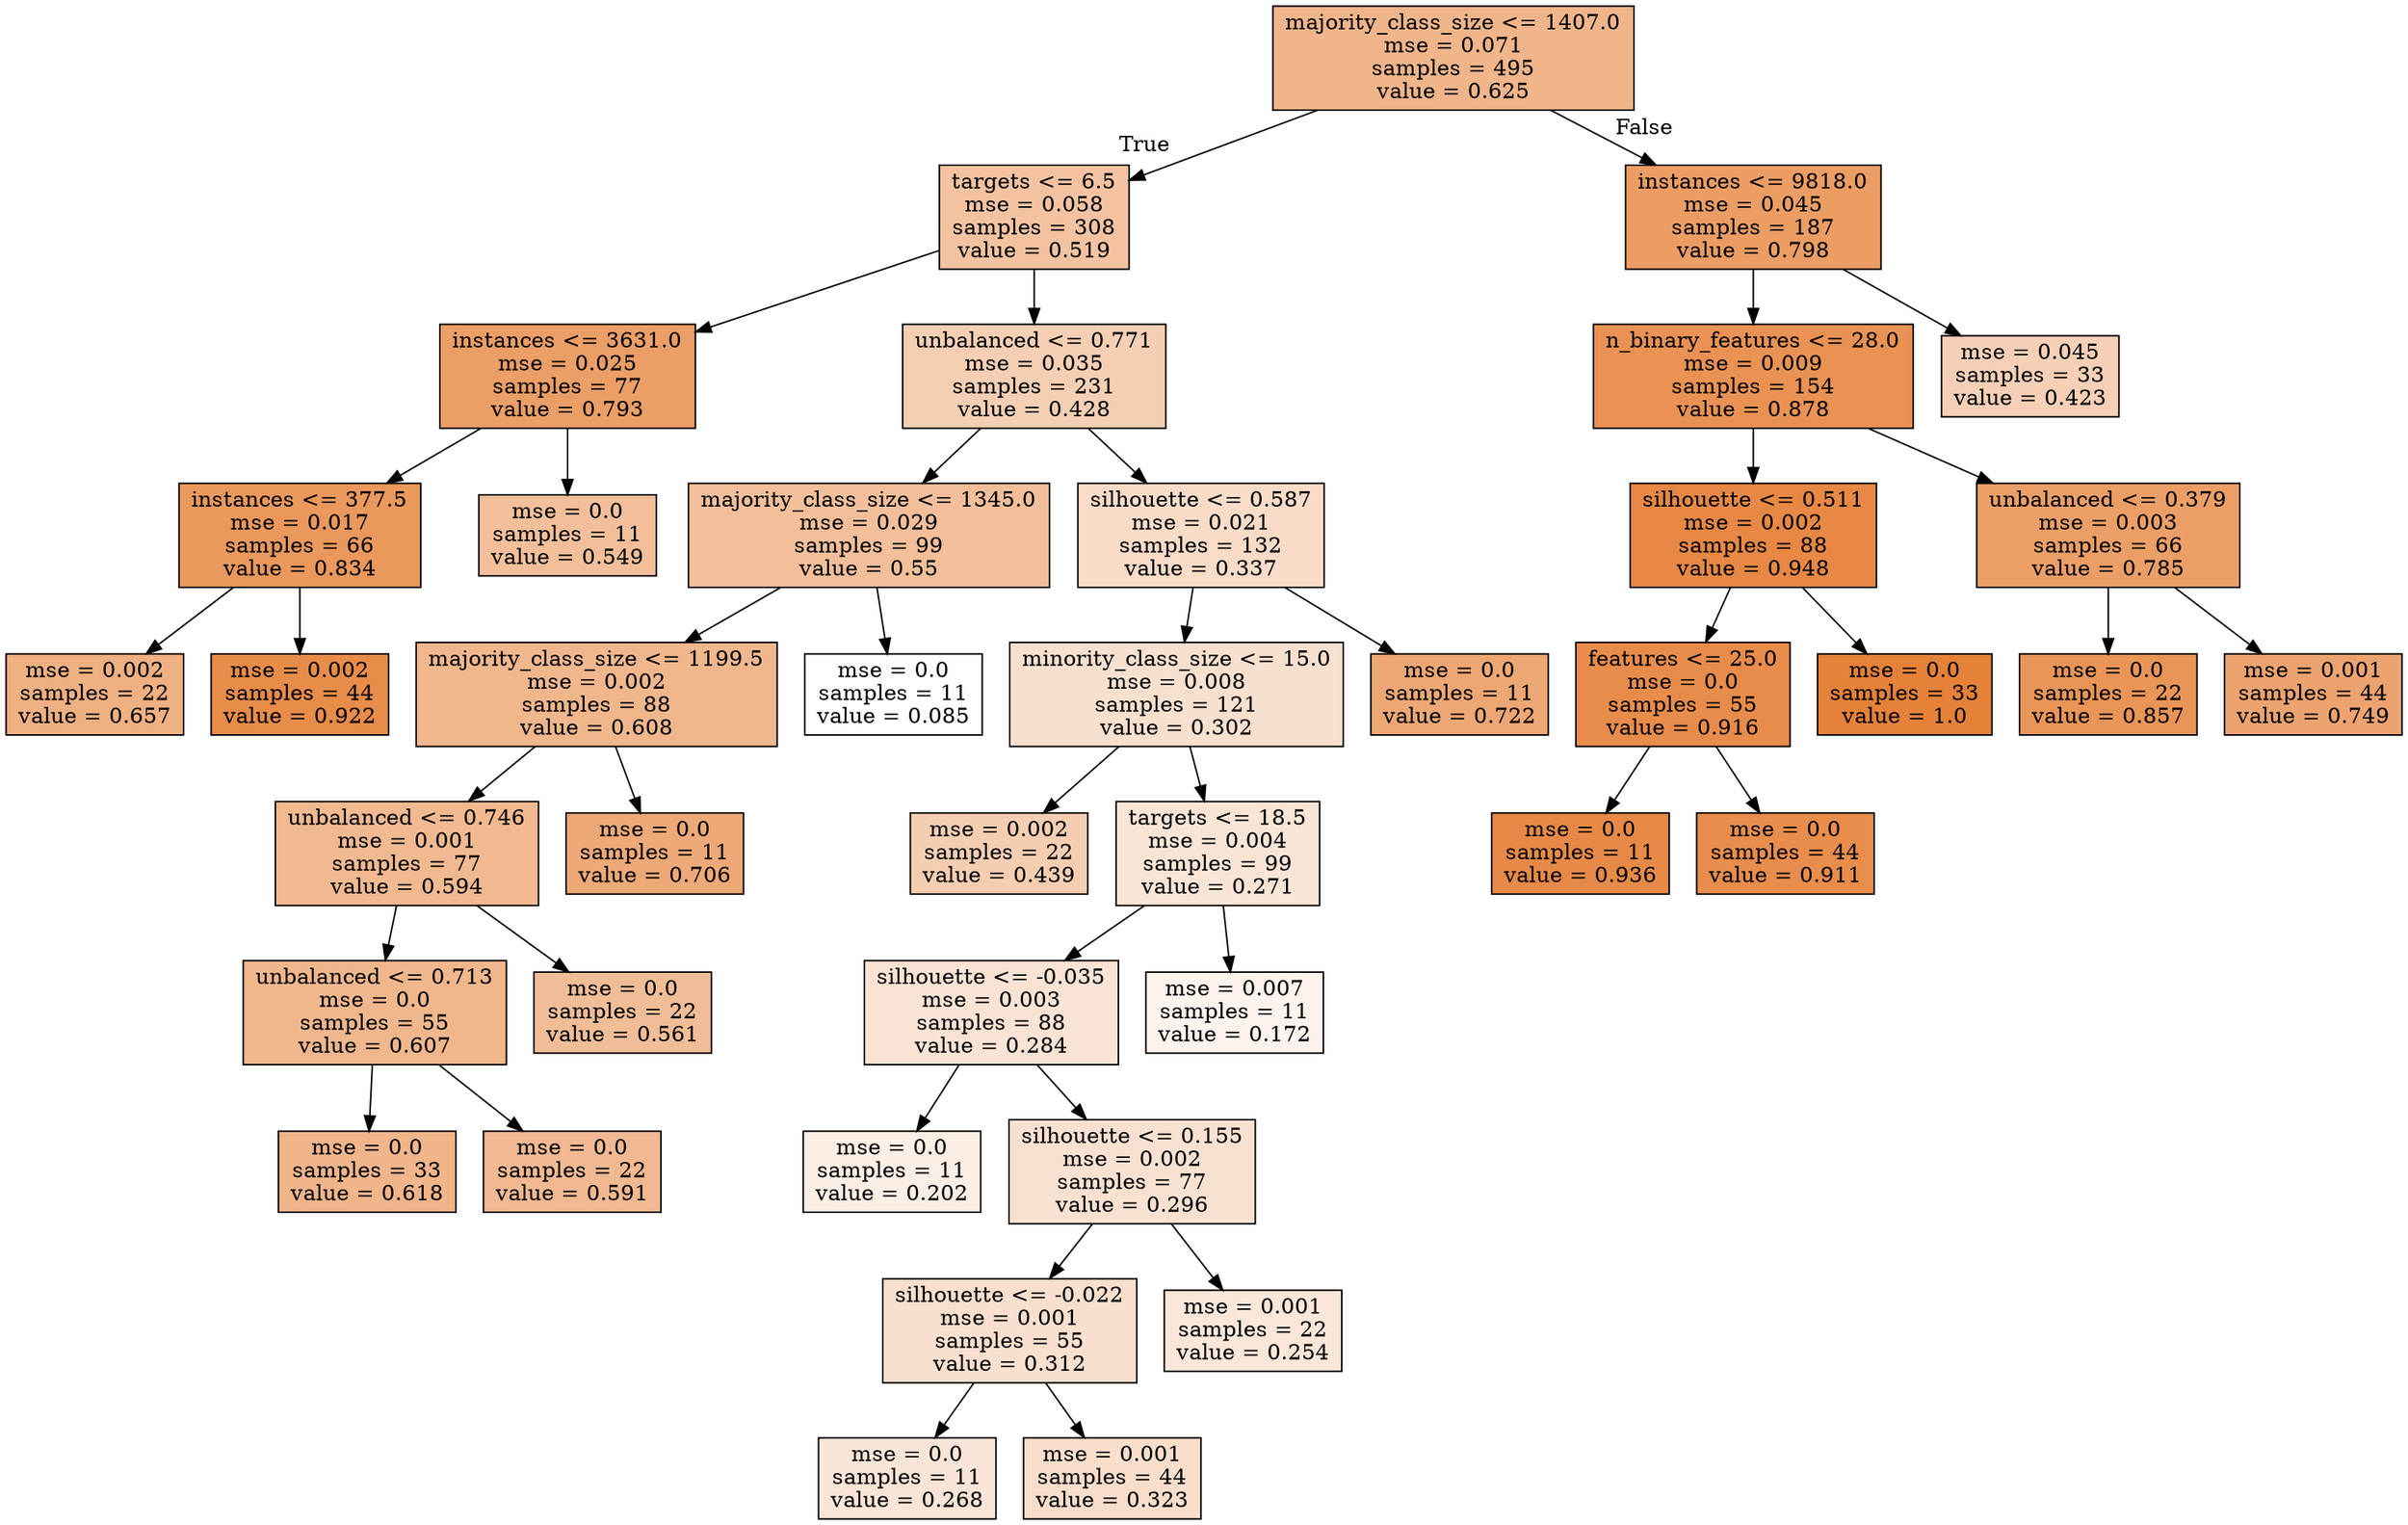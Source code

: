 digraph Tree {
node [shape=box, style="filled", color="black"] ;
0 [label="majority_class_size <= 1407.0\nmse = 0.071\nsamples = 495\nvalue = 0.625", fillcolor="#e5813996"] ;
1 [label="targets <= 6.5\nmse = 0.058\nsamples = 308\nvalue = 0.519", fillcolor="#e5813979"] ;
0 -> 1 [labeldistance=2.5, labelangle=45, headlabel="True"] ;
2 [label="instances <= 3631.0\nmse = 0.025\nsamples = 77\nvalue = 0.793", fillcolor="#e58139c5"] ;
1 -> 2 ;
3 [label="instances <= 377.5\nmse = 0.017\nsamples = 66\nvalue = 0.834", fillcolor="#e58139d1"] ;
2 -> 3 ;
4 [label="mse = 0.002\nsamples = 22\nvalue = 0.657", fillcolor="#e58139a0"] ;
3 -> 4 ;
5 [label="mse = 0.002\nsamples = 44\nvalue = 0.922", fillcolor="#e58139e9"] ;
3 -> 5 ;
6 [label="mse = 0.0\nsamples = 11\nvalue = 0.549", fillcolor="#e5813981"] ;
2 -> 6 ;
7 [label="unbalanced <= 0.771\nmse = 0.035\nsamples = 231\nvalue = 0.428", fillcolor="#e5813960"] ;
1 -> 7 ;
8 [label="majority_class_size <= 1345.0\nmse = 0.029\nsamples = 99\nvalue = 0.55", fillcolor="#e5813982"] ;
7 -> 8 ;
9 [label="majority_class_size <= 1199.5\nmse = 0.002\nsamples = 88\nvalue = 0.608", fillcolor="#e5813992"] ;
8 -> 9 ;
10 [label="unbalanced <= 0.746\nmse = 0.001\nsamples = 77\nvalue = 0.594", fillcolor="#e581398e"] ;
9 -> 10 ;
11 [label="unbalanced <= 0.713\nmse = 0.0\nsamples = 55\nvalue = 0.607", fillcolor="#e5813992"] ;
10 -> 11 ;
12 [label="mse = 0.0\nsamples = 33\nvalue = 0.618", fillcolor="#e5813995"] ;
11 -> 12 ;
13 [label="mse = 0.0\nsamples = 22\nvalue = 0.591", fillcolor="#e581398d"] ;
11 -> 13 ;
14 [label="mse = 0.0\nsamples = 22\nvalue = 0.561", fillcolor="#e5813985"] ;
10 -> 14 ;
15 [label="mse = 0.0\nsamples = 11\nvalue = 0.706", fillcolor="#e58139ad"] ;
9 -> 15 ;
16 [label="mse = 0.0\nsamples = 11\nvalue = 0.085", fillcolor="#e5813900"] ;
8 -> 16 ;
17 [label="silhouette <= 0.587\nmse = 0.021\nsamples = 132\nvalue = 0.337", fillcolor="#e5813946"] ;
7 -> 17 ;
18 [label="minority_class_size <= 15.0\nmse = 0.008\nsamples = 121\nvalue = 0.302", fillcolor="#e581393d"] ;
17 -> 18 ;
19 [label="mse = 0.002\nsamples = 22\nvalue = 0.439", fillcolor="#e5813963"] ;
18 -> 19 ;
20 [label="targets <= 18.5\nmse = 0.004\nsamples = 99\nvalue = 0.271", fillcolor="#e5813934"] ;
18 -> 20 ;
21 [label="silhouette <= -0.035\nmse = 0.003\nsamples = 88\nvalue = 0.284", fillcolor="#e5813937"] ;
20 -> 21 ;
22 [label="mse = 0.0\nsamples = 11\nvalue = 0.202", fillcolor="#e5813921"] ;
21 -> 22 ;
23 [label="silhouette <= 0.155\nmse = 0.002\nsamples = 77\nvalue = 0.296", fillcolor="#e581393b"] ;
21 -> 23 ;
24 [label="silhouette <= -0.022\nmse = 0.001\nsamples = 55\nvalue = 0.312", fillcolor="#e581393f"] ;
23 -> 24 ;
25 [label="mse = 0.0\nsamples = 11\nvalue = 0.268", fillcolor="#e5813933"] ;
24 -> 25 ;
26 [label="mse = 0.001\nsamples = 44\nvalue = 0.323", fillcolor="#e5813942"] ;
24 -> 26 ;
27 [label="mse = 0.001\nsamples = 22\nvalue = 0.254", fillcolor="#e581392f"] ;
23 -> 27 ;
28 [label="mse = 0.007\nsamples = 11\nvalue = 0.172", fillcolor="#e5813918"] ;
20 -> 28 ;
29 [label="mse = 0.0\nsamples = 11\nvalue = 0.722", fillcolor="#e58139b2"] ;
17 -> 29 ;
30 [label="instances <= 9818.0\nmse = 0.045\nsamples = 187\nvalue = 0.798", fillcolor="#e58139c7"] ;
0 -> 30 [labeldistance=2.5, labelangle=-45, headlabel="False"] ;
31 [label="n_binary_features <= 28.0\nmse = 0.009\nsamples = 154\nvalue = 0.878", fillcolor="#e58139dd"] ;
30 -> 31 ;
32 [label="silhouette <= 0.511\nmse = 0.002\nsamples = 88\nvalue = 0.948", fillcolor="#e58139f0"] ;
31 -> 32 ;
33 [label="features <= 25.0\nmse = 0.0\nsamples = 55\nvalue = 0.916", fillcolor="#e58139e8"] ;
32 -> 33 ;
34 [label="mse = 0.0\nsamples = 11\nvalue = 0.936", fillcolor="#e58139ed"] ;
33 -> 34 ;
35 [label="mse = 0.0\nsamples = 44\nvalue = 0.911", fillcolor="#e58139e6"] ;
33 -> 35 ;
36 [label="mse = 0.0\nsamples = 33\nvalue = 1.0", fillcolor="#e58139ff"] ;
32 -> 36 ;
37 [label="unbalanced <= 0.379\nmse = 0.003\nsamples = 66\nvalue = 0.785", fillcolor="#e58139c3"] ;
31 -> 37 ;
38 [label="mse = 0.0\nsamples = 22\nvalue = 0.857", fillcolor="#e58139d7"] ;
37 -> 38 ;
39 [label="mse = 0.001\nsamples = 44\nvalue = 0.749", fillcolor="#e58139b9"] ;
37 -> 39 ;
40 [label="mse = 0.045\nsamples = 33\nvalue = 0.423", fillcolor="#e581395e"] ;
30 -> 40 ;
}